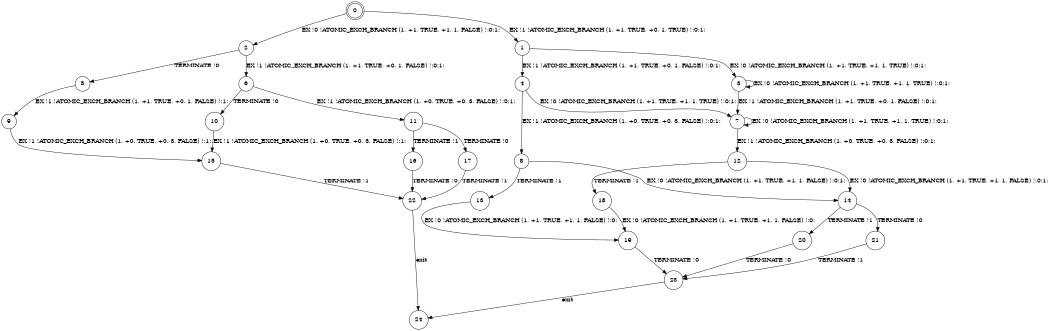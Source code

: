 digraph BCG {
size = "7, 10.5";
center = TRUE;
node [shape = circle];
0 [peripheries = 2];
0 -> 1 [label = "EX !1 !ATOMIC_EXCH_BRANCH (1, +1, TRUE, +0, 1, TRUE) !:0:1:"];
0 -> 2 [label = "EX !0 !ATOMIC_EXCH_BRANCH (1, +1, TRUE, +1, 1, FALSE) !:0:1:"];
1 -> 3 [label = "EX !0 !ATOMIC_EXCH_BRANCH (1, +1, TRUE, +1, 1, TRUE) !:0:1:"];
1 -> 4 [label = "EX !1 !ATOMIC_EXCH_BRANCH (1, +1, TRUE, +0, 1, FALSE) !:0:1:"];
2 -> 5 [label = "TERMINATE !0"];
2 -> 6 [label = "EX !1 !ATOMIC_EXCH_BRANCH (1, +1, TRUE, +0, 1, FALSE) !:0:1:"];
3 -> 7 [label = "EX !1 !ATOMIC_EXCH_BRANCH (1, +1, TRUE, +0, 1, FALSE) !:0:1:"];
3 -> 3 [label = "EX !0 !ATOMIC_EXCH_BRANCH (1, +1, TRUE, +1, 1, TRUE) !:0:1:"];
4 -> 7 [label = "EX !0 !ATOMIC_EXCH_BRANCH (1, +1, TRUE, +1, 1, TRUE) !:0:1:"];
4 -> 8 [label = "EX !1 !ATOMIC_EXCH_BRANCH (1, +0, TRUE, +0, 3, FALSE) !:0:1:"];
5 -> 9 [label = "EX !1 !ATOMIC_EXCH_BRANCH (1, +1, TRUE, +0, 1, FALSE) !:1:"];
6 -> 10 [label = "TERMINATE !0"];
6 -> 11 [label = "EX !1 !ATOMIC_EXCH_BRANCH (1, +0, TRUE, +0, 3, FALSE) !:0:1:"];
7 -> 12 [label = "EX !1 !ATOMIC_EXCH_BRANCH (1, +0, TRUE, +0, 3, FALSE) !:0:1:"];
7 -> 7 [label = "EX !0 !ATOMIC_EXCH_BRANCH (1, +1, TRUE, +1, 1, TRUE) !:0:1:"];
8 -> 13 [label = "TERMINATE !1"];
8 -> 14 [label = "EX !0 !ATOMIC_EXCH_BRANCH (1, +1, TRUE, +1, 1, FALSE) !:0:1:"];
9 -> 15 [label = "EX !1 !ATOMIC_EXCH_BRANCH (1, +0, TRUE, +0, 3, FALSE) !:1:"];
10 -> 15 [label = "EX !1 !ATOMIC_EXCH_BRANCH (1, +0, TRUE, +0, 3, FALSE) !:1:"];
11 -> 16 [label = "TERMINATE !1"];
11 -> 17 [label = "TERMINATE !0"];
12 -> 18 [label = "TERMINATE !1"];
12 -> 14 [label = "EX !0 !ATOMIC_EXCH_BRANCH (1, +1, TRUE, +1, 1, FALSE) !:0:1:"];
13 -> 19 [label = "EX !0 !ATOMIC_EXCH_BRANCH (1, +1, TRUE, +1, 1, FALSE) !:0:"];
14 -> 20 [label = "TERMINATE !1"];
14 -> 21 [label = "TERMINATE !0"];
15 -> 22 [label = "TERMINATE !1"];
16 -> 22 [label = "TERMINATE !0"];
17 -> 22 [label = "TERMINATE !1"];
18 -> 19 [label = "EX !0 !ATOMIC_EXCH_BRANCH (1, +1, TRUE, +1, 1, FALSE) !:0:"];
19 -> 23 [label = "TERMINATE !0"];
20 -> 23 [label = "TERMINATE !0"];
21 -> 23 [label = "TERMINATE !1"];
22 -> 24 [label = "exit"];
23 -> 24 [label = "exit"];
}
